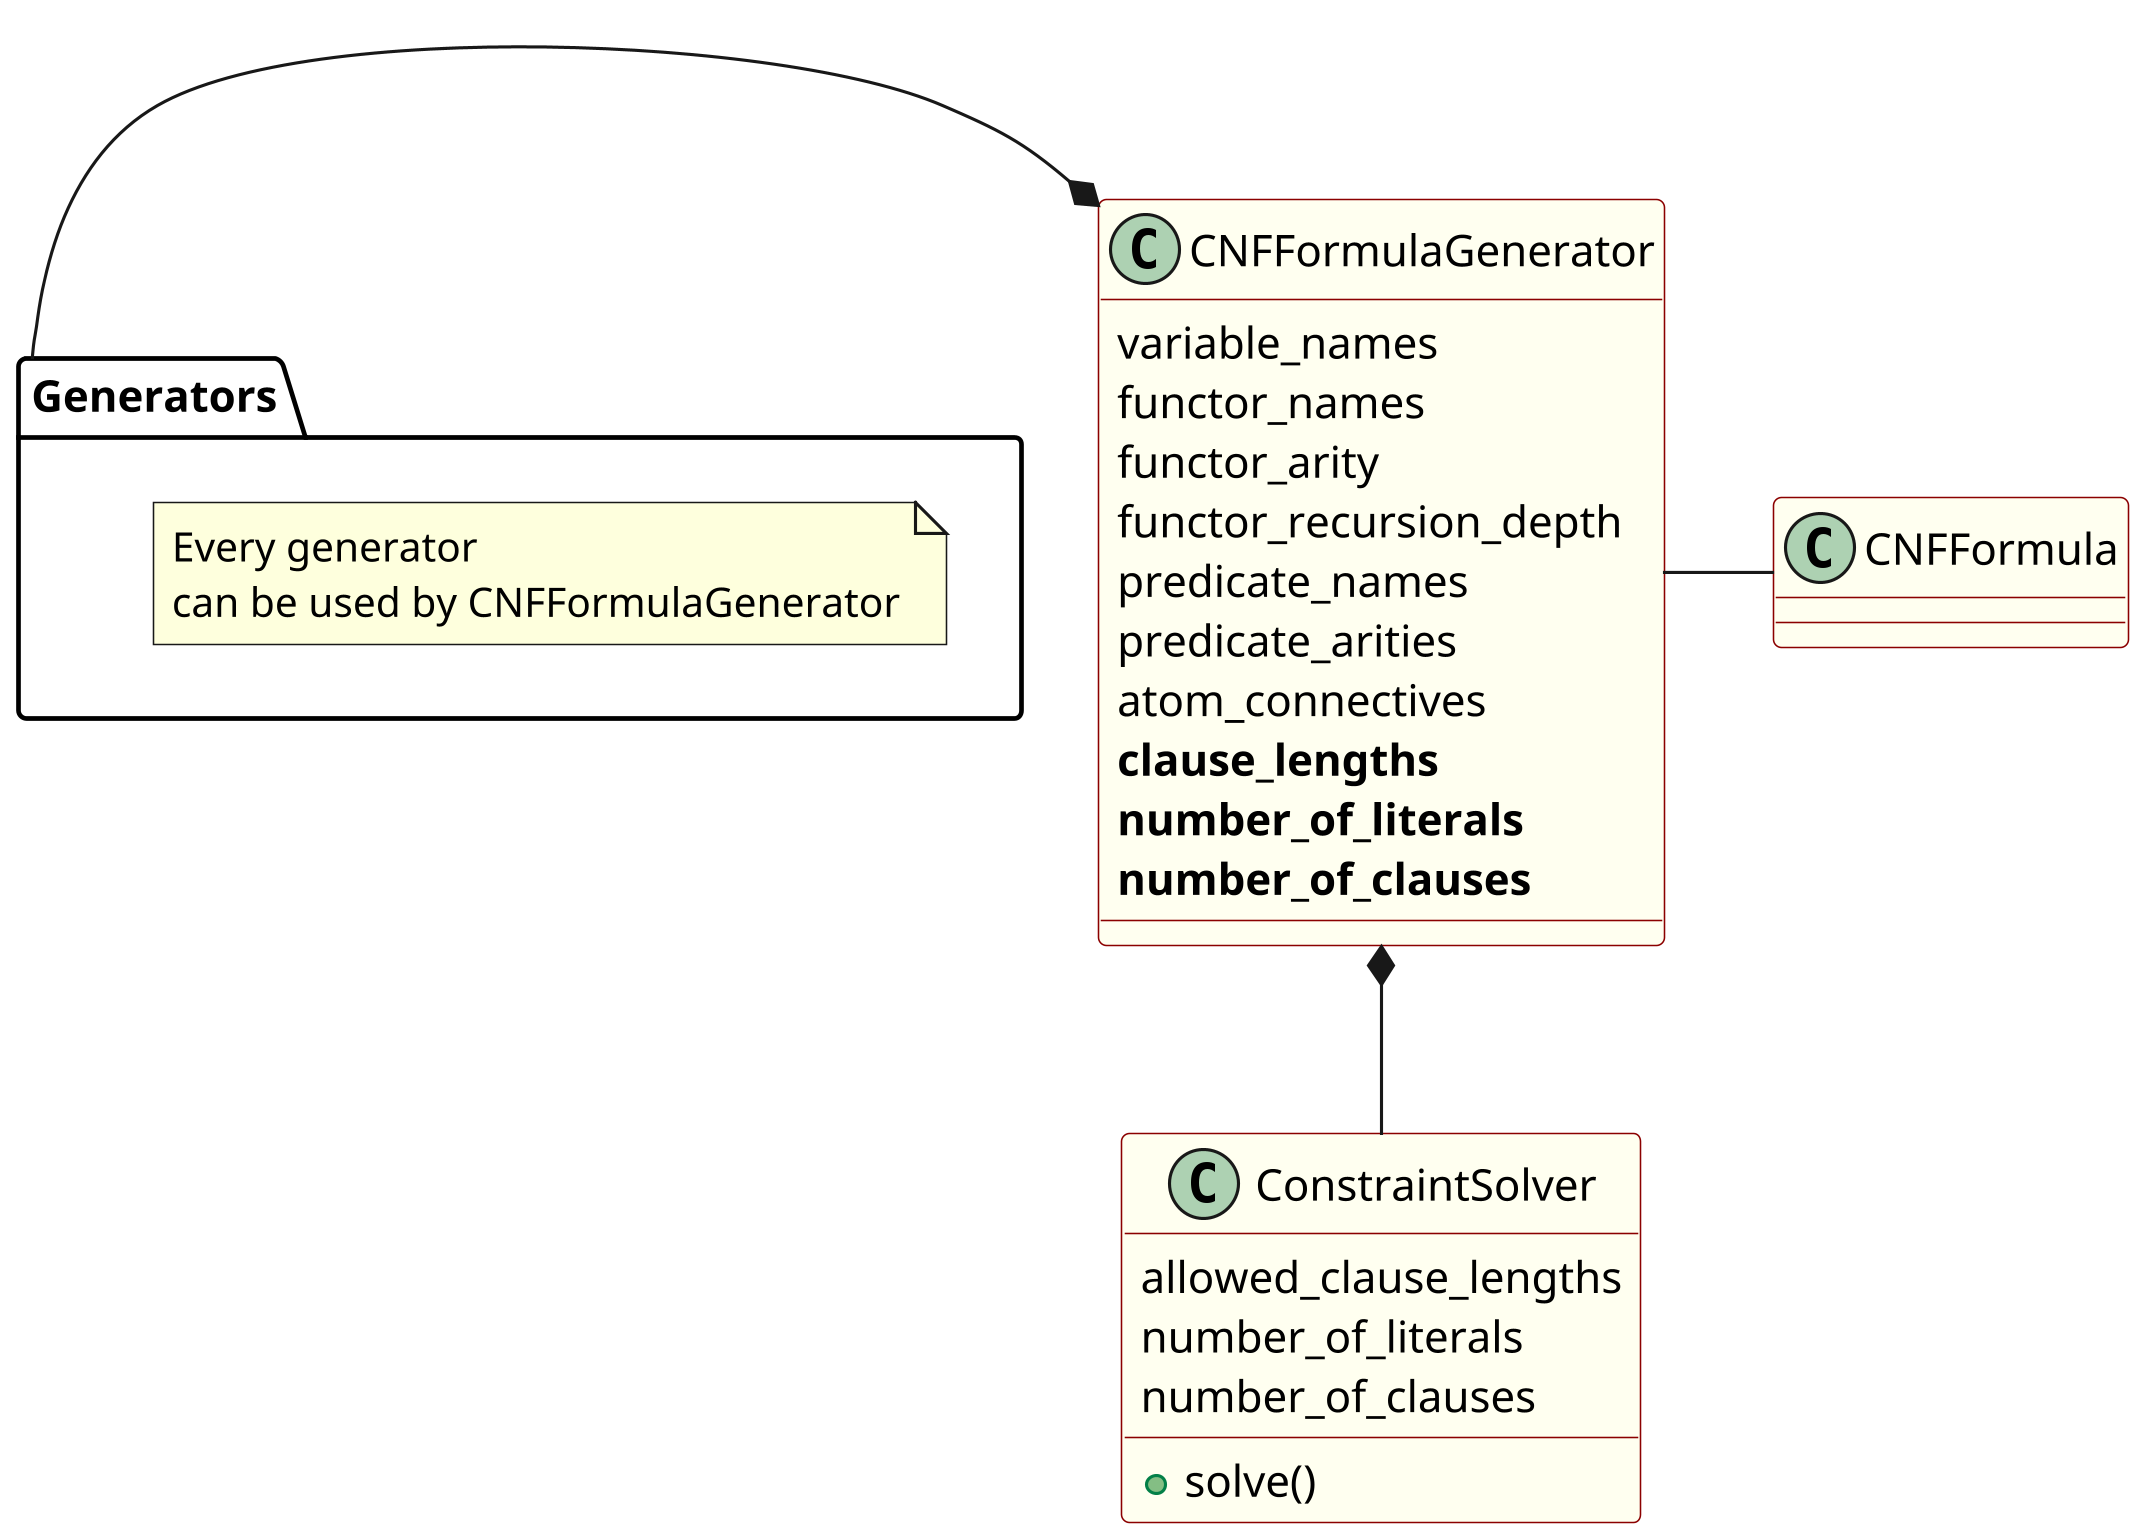 
@startuml
skinparam dpi 300

skinparam class {
  backgroundColor Ivory
  borderColor DarkRed
}

package Generators {
  note "Every generator \ncan be used by CNFFormulaGenerator" as N
 }

Generators -* CNFFormulaGenerator
CNFFormulaGenerator *-- ConstraintSolver
CNFFormulaGenerator - CNFFormula

class CNFFormulaGenerator {
  variable_names 
  functor_names 
  functor_arity 
  functor_recursion_depth 
  predicate_names
  predicate_arities
  atom_connectives
  **clause_lengths **
  **number_of_literals**
  **number_of_clauses**
}

class ConstraintSolver {
  allowed_clause_lengths
  number_of_literals
  number_of_clauses
  + solve()
}

@enduml
